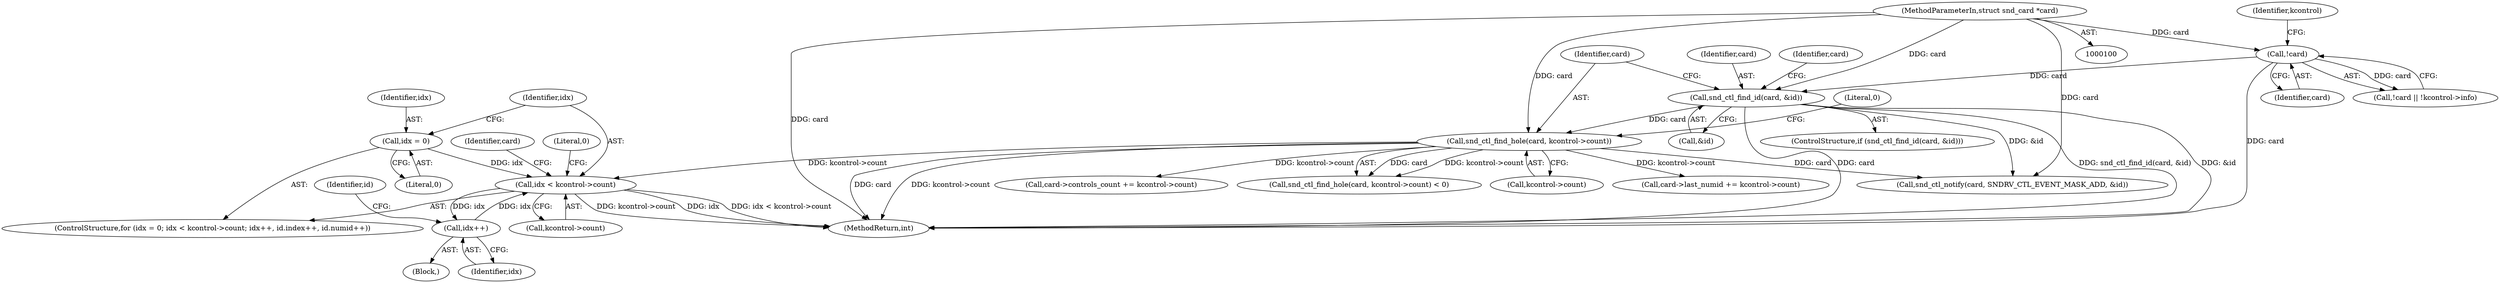 digraph "1_linux_fd9f26e4eca5d08a27d12c0933fceef76ed9663d@del" {
"1000234" [label="(Call,idx < kcontrol->count)"];
"1000231" [label="(Call,idx = 0)"];
"1000240" [label="(Call,idx++)"];
"1000234" [label="(Call,idx < kcontrol->count)"];
"1000174" [label="(Call,snd_ctl_find_hole(card, kcontrol->count))"];
"1000137" [label="(Call,snd_ctl_find_id(card, &id))"];
"1000119" [label="(Call,!card)"];
"1000101" [label="(MethodParameterIn,struct snd_card *card)"];
"1000173" [label="(Call,snd_ctl_find_hole(card, kcontrol->count) < 0)"];
"1000145" [label="(Identifier,card)"];
"1000101" [label="(MethodParameterIn,struct snd_card *card)"];
"1000176" [label="(Call,kcontrol->count)"];
"1000235" [label="(Identifier,idx)"];
"1000120" [label="(Identifier,card)"];
"1000218" [label="(Call,card->last_numid += kcontrol->count)"];
"1000138" [label="(Identifier,card)"];
"1000230" [label="(ControlStructure,for (idx = 0; idx < kcontrol->count; idx++, id.index++, id.numid++))"];
"1000252" [label="(Identifier,card)"];
"1000123" [label="(Identifier,kcontrol)"];
"1000231" [label="(Call,idx = 0)"];
"1000263" [label="(MethodReturn,int)"];
"1000175" [label="(Identifier,card)"];
"1000119" [label="(Call,!card)"];
"1000245" [label="(Identifier,id)"];
"1000136" [label="(ControlStructure,if (snd_ctl_find_id(card, &id)))"];
"1000200" [label="(Call,card->controls_count += kcontrol->count)"];
"1000251" [label="(Call,snd_ctl_notify(card, SNDRV_CTL_EVENT_MASK_ADD, &id))"];
"1000240" [label="(Call,idx++)"];
"1000239" [label="(Block,)"];
"1000137" [label="(Call,snd_ctl_find_id(card, &id))"];
"1000232" [label="(Identifier,idx)"];
"1000236" [label="(Call,kcontrol->count)"];
"1000118" [label="(Call,!card || !kcontrol->info)"];
"1000241" [label="(Identifier,idx)"];
"1000139" [label="(Call,&id)"];
"1000179" [label="(Literal,0)"];
"1000257" [label="(Literal,0)"];
"1000174" [label="(Call,snd_ctl_find_hole(card, kcontrol->count))"];
"1000233" [label="(Literal,0)"];
"1000234" [label="(Call,idx < kcontrol->count)"];
"1000234" -> "1000230"  [label="AST: "];
"1000234" -> "1000236"  [label="CFG: "];
"1000235" -> "1000234"  [label="AST: "];
"1000236" -> "1000234"  [label="AST: "];
"1000252" -> "1000234"  [label="CFG: "];
"1000257" -> "1000234"  [label="CFG: "];
"1000234" -> "1000263"  [label="DDG: kcontrol->count"];
"1000234" -> "1000263"  [label="DDG: idx"];
"1000234" -> "1000263"  [label="DDG: idx < kcontrol->count"];
"1000231" -> "1000234"  [label="DDG: idx"];
"1000240" -> "1000234"  [label="DDG: idx"];
"1000174" -> "1000234"  [label="DDG: kcontrol->count"];
"1000234" -> "1000240"  [label="DDG: idx"];
"1000231" -> "1000230"  [label="AST: "];
"1000231" -> "1000233"  [label="CFG: "];
"1000232" -> "1000231"  [label="AST: "];
"1000233" -> "1000231"  [label="AST: "];
"1000235" -> "1000231"  [label="CFG: "];
"1000240" -> "1000239"  [label="AST: "];
"1000240" -> "1000241"  [label="CFG: "];
"1000241" -> "1000240"  [label="AST: "];
"1000245" -> "1000240"  [label="CFG: "];
"1000174" -> "1000173"  [label="AST: "];
"1000174" -> "1000176"  [label="CFG: "];
"1000175" -> "1000174"  [label="AST: "];
"1000176" -> "1000174"  [label="AST: "];
"1000179" -> "1000174"  [label="CFG: "];
"1000174" -> "1000263"  [label="DDG: kcontrol->count"];
"1000174" -> "1000263"  [label="DDG: card"];
"1000174" -> "1000173"  [label="DDG: card"];
"1000174" -> "1000173"  [label="DDG: kcontrol->count"];
"1000137" -> "1000174"  [label="DDG: card"];
"1000101" -> "1000174"  [label="DDG: card"];
"1000174" -> "1000200"  [label="DDG: kcontrol->count"];
"1000174" -> "1000218"  [label="DDG: kcontrol->count"];
"1000174" -> "1000251"  [label="DDG: card"];
"1000137" -> "1000136"  [label="AST: "];
"1000137" -> "1000139"  [label="CFG: "];
"1000138" -> "1000137"  [label="AST: "];
"1000139" -> "1000137"  [label="AST: "];
"1000145" -> "1000137"  [label="CFG: "];
"1000175" -> "1000137"  [label="CFG: "];
"1000137" -> "1000263"  [label="DDG: &id"];
"1000137" -> "1000263"  [label="DDG: card"];
"1000137" -> "1000263"  [label="DDG: snd_ctl_find_id(card, &id)"];
"1000119" -> "1000137"  [label="DDG: card"];
"1000101" -> "1000137"  [label="DDG: card"];
"1000137" -> "1000251"  [label="DDG: &id"];
"1000119" -> "1000118"  [label="AST: "];
"1000119" -> "1000120"  [label="CFG: "];
"1000120" -> "1000119"  [label="AST: "];
"1000123" -> "1000119"  [label="CFG: "];
"1000118" -> "1000119"  [label="CFG: "];
"1000119" -> "1000263"  [label="DDG: card"];
"1000119" -> "1000118"  [label="DDG: card"];
"1000101" -> "1000119"  [label="DDG: card"];
"1000101" -> "1000100"  [label="AST: "];
"1000101" -> "1000263"  [label="DDG: card"];
"1000101" -> "1000251"  [label="DDG: card"];
}
